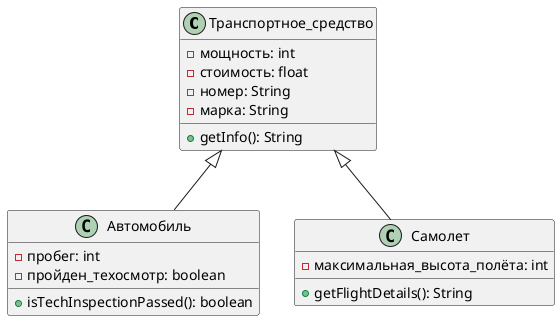 Транспортное средство (базовый класс)
Поля:
мощность: int
стоимость: float
номер: String
марка: String
Методы:
getInfo(): String
Автомобиль (наследник)
Поля:
пробег: int
пройден_техосмотр: boolean
Методы:
isTechInspectionPassed(): boolean
Самолет (наследник)
Поля:
максимальная_высота_полёта: int
Методы:
getFlightDetails(): String
@startuml
class Транспортное_средство {
    - мощность: int
    - стоимость: float
    - номер: String
    - марка: String
    + getInfo(): String
}

class Автомобиль {
    - пробег: int
    - пройден_техосмотр: boolean
    + isTechInspectionPassed(): boolean
}

class Самолет {
    - максимальная_высота_полёта: int
    + getFlightDetails(): String
}

Транспортное_средство <|-- Автомобиль
Транспортное_средство <|-- Самолет
@enduml